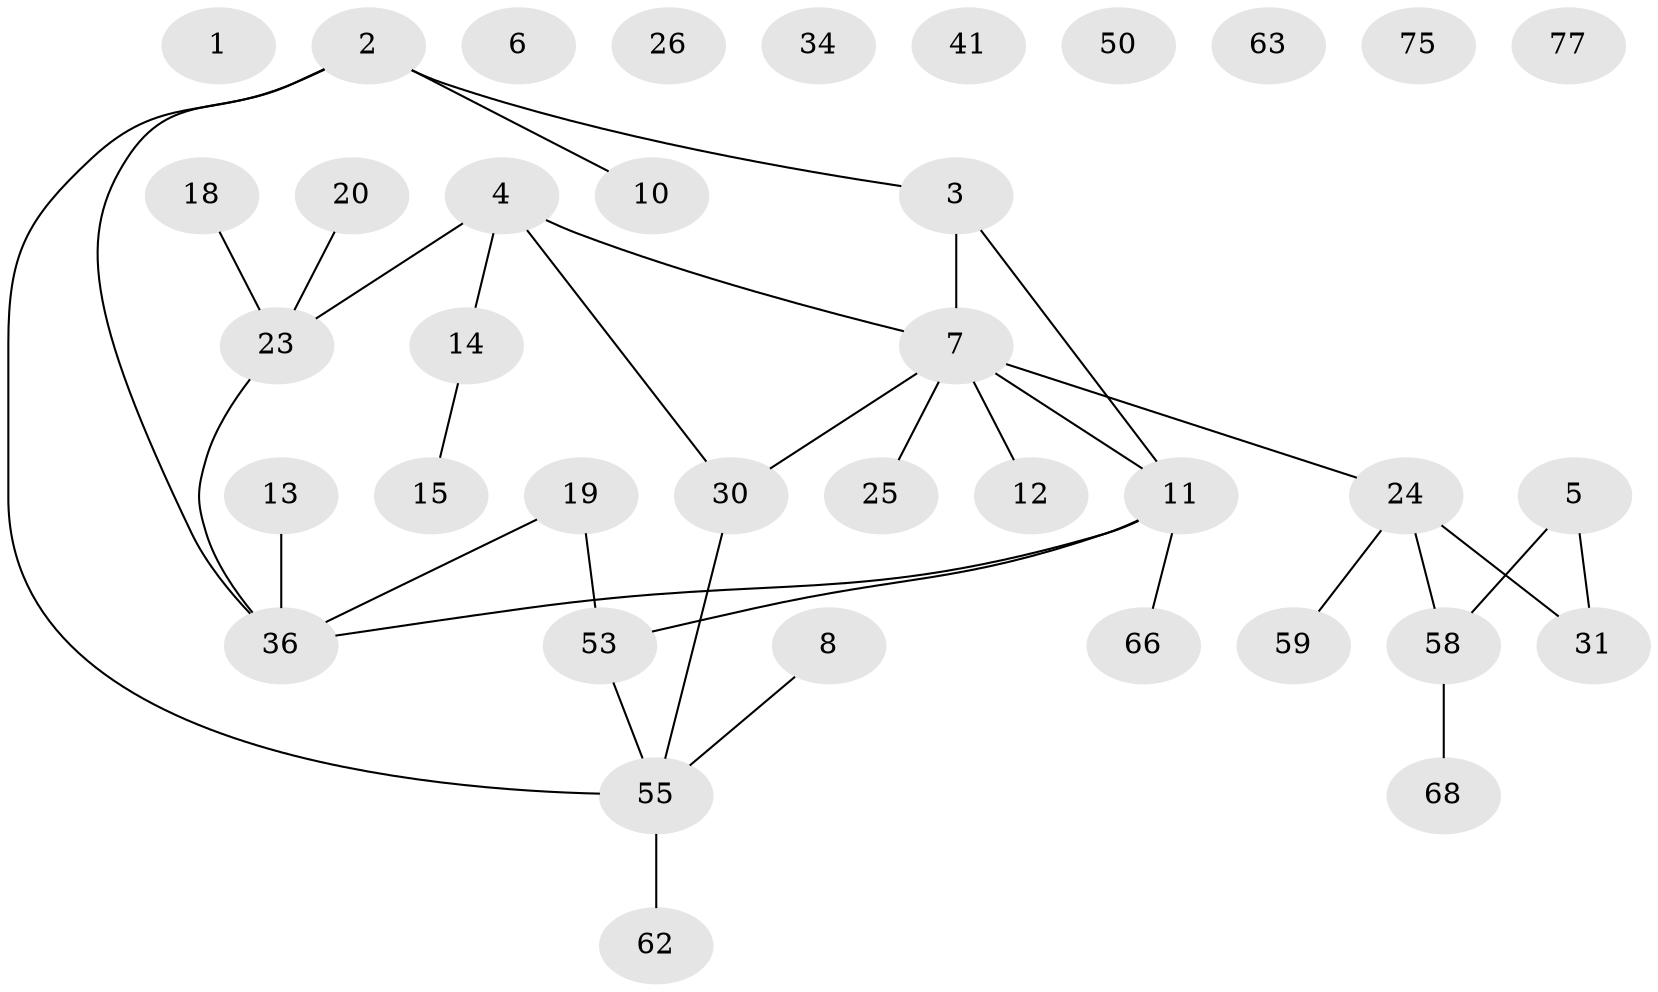 // original degree distribution, {0: 0.09090909090909091, 2: 0.24675324675324675, 1: 0.36363636363636365, 3: 0.15584415584415584, 4: 0.1038961038961039, 5: 0.025974025974025976, 6: 0.012987012987012988}
// Generated by graph-tools (version 1.1) at 2025/16/03/04/25 18:16:42]
// undirected, 37 vertices, 35 edges
graph export_dot {
graph [start="1"]
  node [color=gray90,style=filled];
  1;
  2 [super="+49"];
  3 [super="+9"];
  4 [super="+44"];
  5 [super="+32"];
  6 [super="+17"];
  7 [super="+27"];
  8 [super="+21+16"];
  10;
  11 [super="+22+42+52+64"];
  12;
  13 [super="+48"];
  14 [super="+38+51"];
  15 [super="+70+33"];
  18 [super="+61"];
  19;
  20 [super="+29"];
  23 [super="+35"];
  24 [super="+47"];
  25 [super="+76"];
  26;
  30 [super="+73+45"];
  31;
  34;
  36 [super="+69"];
  41;
  50 [super="+72"];
  53 [super="+65"];
  55 [super="+67"];
  58 [super="+60"];
  59;
  62;
  63;
  66;
  68;
  75;
  77;
  2 -- 55;
  2 -- 10;
  2 -- 36;
  2 -- 3;
  3 -- 11;
  3 -- 7;
  4 -- 30;
  4 -- 23;
  4 -- 7;
  4 -- 14;
  5 -- 58;
  5 -- 31;
  7 -- 30;
  7 -- 24;
  7 -- 25;
  7 -- 12;
  7 -- 11;
  8 -- 55;
  11 -- 66;
  11 -- 36;
  11 -- 53;
  13 -- 36;
  14 -- 15;
  18 -- 23;
  19 -- 36;
  19 -- 53;
  20 -- 23;
  23 -- 36;
  24 -- 58;
  24 -- 59;
  24 -- 31;
  30 -- 55;
  53 -- 55;
  55 -- 62;
  58 -- 68;
}
